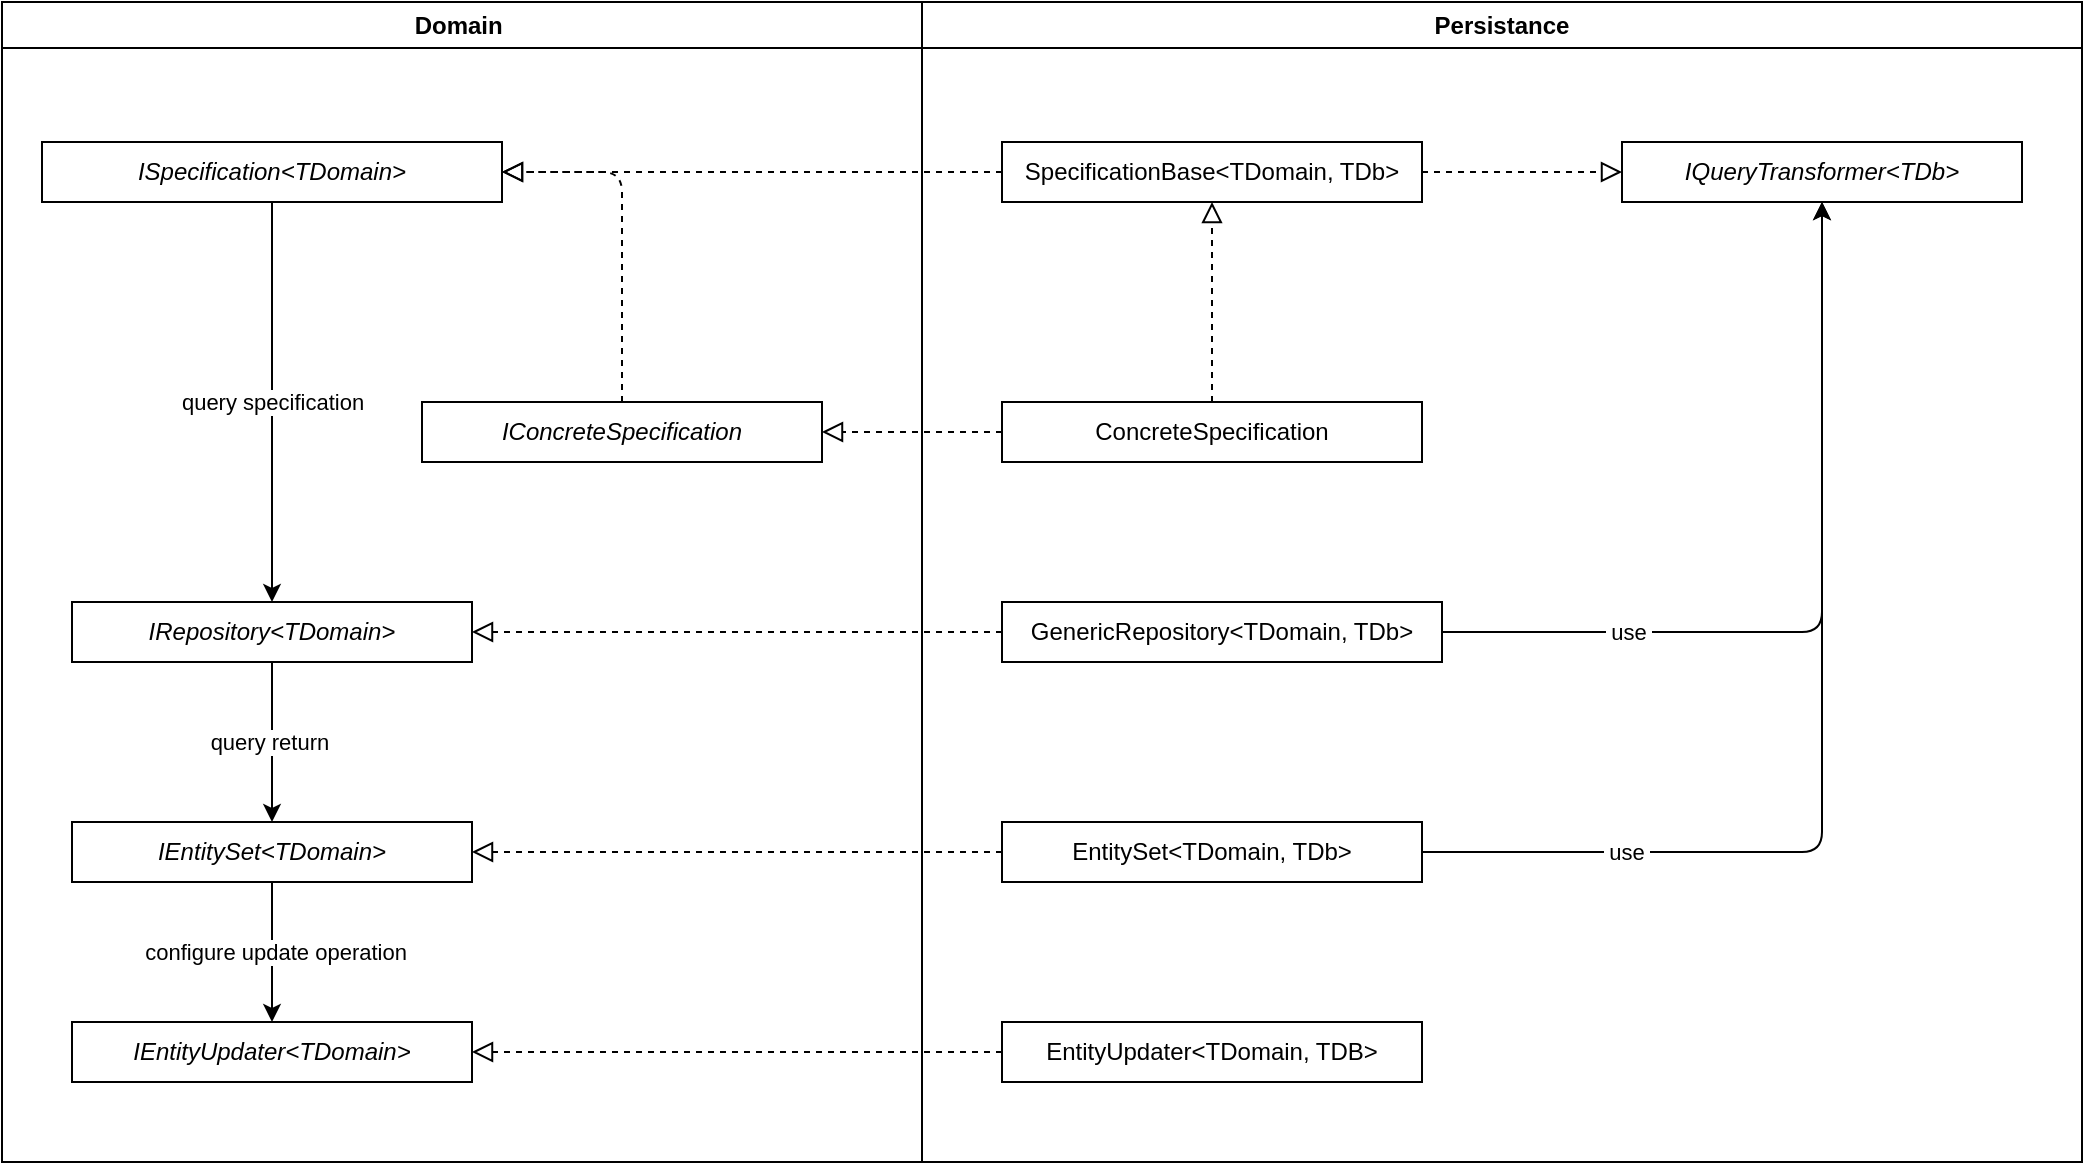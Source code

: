 <mxfile>
    <diagram id="y9gdpp6D35MTJqi_3lwK" name="Page-1">
        <mxGraphModel dx="2182" dy="893" grid="1" gridSize="10" guides="1" tooltips="1" connect="1" arrows="1" fold="1" page="1" pageScale="1" pageWidth="850" pageHeight="1100" math="0" shadow="0">
            <root>
                <mxCell id="0"/>
                <mxCell id="1" parent="0"/>
                <mxCell id="23" value="query specification" style="edgeStyle=none;html=1;" parent="1" source="4" target="5" edge="1">
                    <mxGeometry relative="1" as="geometry"/>
                </mxCell>
                <mxCell id="16" value="" style="endArrow=block;startArrow=none;endFill=0;startFill=0;endSize=8;html=1;verticalAlign=bottom;dashed=1;labelBackgroundColor=none;" parent="1" source="14" target="10" edge="1">
                    <mxGeometry width="160" relative="1" as="geometry">
                        <mxPoint x="-90" y="340" as="sourcePoint"/>
                        <mxPoint x="70" y="340" as="targetPoint"/>
                    </mxGeometry>
                </mxCell>
                <mxCell id="17" value="" style="endArrow=block;startArrow=none;endFill=0;startFill=0;endSize=8;html=1;verticalAlign=bottom;dashed=1;labelBackgroundColor=none;" parent="1" source="9" target="36" edge="1">
                    <mxGeometry width="160" relative="1" as="geometry">
                        <mxPoint x="-550" y="360" as="sourcePoint"/>
                        <mxPoint x="-300" y="355" as="targetPoint"/>
                    </mxGeometry>
                </mxCell>
                <mxCell id="18" value="" style="endArrow=block;startArrow=none;endFill=0;startFill=0;endSize=8;html=1;verticalAlign=bottom;dashed=1;labelBackgroundColor=none;" parent="1" source="8" target="5" edge="1">
                    <mxGeometry width="160" relative="1" as="geometry">
                        <mxPoint x="-320" y="350" as="sourcePoint"/>
                        <mxPoint x="-160" y="350" as="targetPoint"/>
                    </mxGeometry>
                </mxCell>
                <mxCell id="19" value="" style="endArrow=block;startArrow=none;endFill=0;startFill=0;endSize=8;html=1;verticalAlign=bottom;dashed=1;labelBackgroundColor=none;" parent="1" source="15" target="12" edge="1">
                    <mxGeometry width="160" relative="1" as="geometry">
                        <mxPoint x="320" y="310" as="sourcePoint"/>
                        <mxPoint x="480" y="310" as="targetPoint"/>
                    </mxGeometry>
                </mxCell>
                <mxCell id="4" value="ISpecification&amp;lt;TDomain&amp;gt;" style="rounded=0;whiteSpace=wrap;html=1;fontStyle=2" parent="1" vertex="1">
                    <mxGeometry x="-730" y="210" width="230" height="30" as="geometry"/>
                </mxCell>
                <mxCell id="31" value="Domain&amp;nbsp;" style="swimlane;whiteSpace=wrap;html=1;" parent="1" vertex="1">
                    <mxGeometry x="-750" y="140" width="460" height="580" as="geometry"/>
                </mxCell>
                <mxCell id="5" value="IRepository&amp;lt;TDomain&amp;gt;" style="rounded=0;whiteSpace=wrap;html=1;glass=0;fontStyle=2" parent="31" vertex="1">
                    <mxGeometry x="35" y="300" width="200" height="30" as="geometry"/>
                </mxCell>
                <mxCell id="10" value="IEntitySet&amp;lt;TDomain&amp;gt;" style="rounded=0;whiteSpace=wrap;html=1;glass=0;fontStyle=2" parent="31" vertex="1">
                    <mxGeometry x="35" y="410" width="200" height="30" as="geometry"/>
                </mxCell>
                <mxCell id="11" value="query return&amp;nbsp;" style="edgeStyle=none;html=1;" parent="31" source="5" target="10" edge="1">
                    <mxGeometry relative="1" as="geometry"/>
                </mxCell>
                <mxCell id="12" value="IEntityUpdater&amp;lt;TDomain&amp;gt;" style="rounded=0;whiteSpace=wrap;html=1;glass=0;fontStyle=2" parent="31" vertex="1">
                    <mxGeometry x="35" y="510" width="200" height="30" as="geometry"/>
                </mxCell>
                <mxCell id="13" value="&amp;nbsp;configure update operation" style="edgeStyle=none;html=1;" parent="31" source="10" target="12" edge="1">
                    <mxGeometry relative="1" as="geometry"/>
                </mxCell>
                <mxCell id="36" value="IConcreteSpecification" style="rounded=0;whiteSpace=wrap;html=1;glass=0;shadow=0;fontStyle=2" parent="31" vertex="1">
                    <mxGeometry x="210" y="200" width="200" height="30" as="geometry"/>
                </mxCell>
                <mxCell id="35" value="Persistance" style="swimlane;whiteSpace=wrap;html=1;" parent="1" vertex="1">
                    <mxGeometry x="-290" y="140" width="580" height="580" as="geometry"/>
                </mxCell>
                <mxCell id="8" value="GenericRepository&amp;lt;TDomain, TDb&amp;gt;" style="rounded=0;whiteSpace=wrap;html=1;" parent="35" vertex="1">
                    <mxGeometry x="40" y="300" width="220" height="30" as="geometry"/>
                </mxCell>
                <mxCell id="9" value="ConcreteSpecification" style="rounded=0;whiteSpace=wrap;html=1;" parent="35" vertex="1">
                    <mxGeometry x="40" y="200" width="210" height="30" as="geometry"/>
                </mxCell>
                <mxCell id="14" value="EntitySet&amp;lt;TDomain, TDb&amp;gt;" style="rounded=0;whiteSpace=wrap;html=1;" parent="35" vertex="1">
                    <mxGeometry x="40" y="410" width="210" height="30" as="geometry"/>
                </mxCell>
                <mxCell id="15" value="EntityUpdater&amp;lt;TDomain, TDB&amp;gt;" style="rounded=0;whiteSpace=wrap;html=1;" parent="35" vertex="1">
                    <mxGeometry x="40" y="510" width="210" height="30" as="geometry"/>
                </mxCell>
                <mxCell id="25" value="IQueryTransformer&amp;lt;TDb&amp;gt;" style="rounded=0;whiteSpace=wrap;html=1;fontStyle=2" parent="35" vertex="1">
                    <mxGeometry x="350" y="70" width="200" height="30" as="geometry"/>
                </mxCell>
                <mxCell id="29" value="&amp;nbsp;use&amp;nbsp;" style="edgeStyle=orthogonalEdgeStyle;html=1;" parent="35" source="8" target="25" edge="1">
                    <mxGeometry x="-0.544" relative="1" as="geometry">
                        <mxPoint as="offset"/>
                    </mxGeometry>
                </mxCell>
                <mxCell id="27" value="" style="endArrow=block;startArrow=none;endFill=0;startFill=0;endSize=8;html=1;verticalAlign=bottom;dashed=1;labelBackgroundColor=none;" parent="35" source="9" target="38" edge="1">
                    <mxGeometry width="160" relative="1" as="geometry">
                        <mxPoint x="265" y="390" as="sourcePoint"/>
                        <mxPoint x="425" y="390" as="targetPoint"/>
                    </mxGeometry>
                </mxCell>
                <mxCell id="28" value="&amp;nbsp;use&amp;nbsp;" style="edgeStyle=orthogonalEdgeStyle;html=1;" parent="35" source="14" target="25" edge="1">
                    <mxGeometry x="-0.612" relative="1" as="geometry">
                        <mxPoint as="offset"/>
                    </mxGeometry>
                </mxCell>
                <mxCell id="38" value="SpecificationBase&amp;lt;TDomain, TDb&amp;gt;" style="rounded=0;whiteSpace=wrap;html=1;shadow=0;glass=0;" parent="35" vertex="1">
                    <mxGeometry x="40" y="70" width="210" height="30" as="geometry"/>
                </mxCell>
                <mxCell id="39" value="" style="endArrow=block;startArrow=none;endFill=0;startFill=0;endSize=8;html=1;verticalAlign=bottom;dashed=1;labelBackgroundColor=none;" parent="35" source="38" target="25" edge="1">
                    <mxGeometry width="160" relative="1" as="geometry">
                        <mxPoint x="200" y="130" as="sourcePoint"/>
                        <mxPoint x="360" y="130" as="targetPoint"/>
                    </mxGeometry>
                </mxCell>
                <mxCell id="37" value="" style="endArrow=block;startArrow=none;endFill=0;startFill=0;endSize=8;html=1;verticalAlign=bottom;dashed=1;labelBackgroundColor=none;edgeStyle=orthogonalEdgeStyle;entryX=1;entryY=0.5;entryDx=0;entryDy=0;" parent="1" source="36" target="4" edge="1">
                    <mxGeometry width="160" relative="1" as="geometry">
                        <mxPoint x="-530" y="350" as="sourcePoint"/>
                        <mxPoint x="-370" y="350" as="targetPoint"/>
                    </mxGeometry>
                </mxCell>
                <mxCell id="40" value="" style="endArrow=block;startArrow=none;endFill=0;startFill=0;endSize=8;html=1;verticalAlign=bottom;dashed=1;labelBackgroundColor=none;" parent="1" source="38" target="4" edge="1">
                    <mxGeometry width="160" relative="1" as="geometry">
                        <mxPoint x="-400" y="230" as="sourcePoint"/>
                        <mxPoint x="-250" y="210" as="targetPoint"/>
                    </mxGeometry>
                </mxCell>
            </root>
        </mxGraphModel>
    </diagram>
</mxfile>